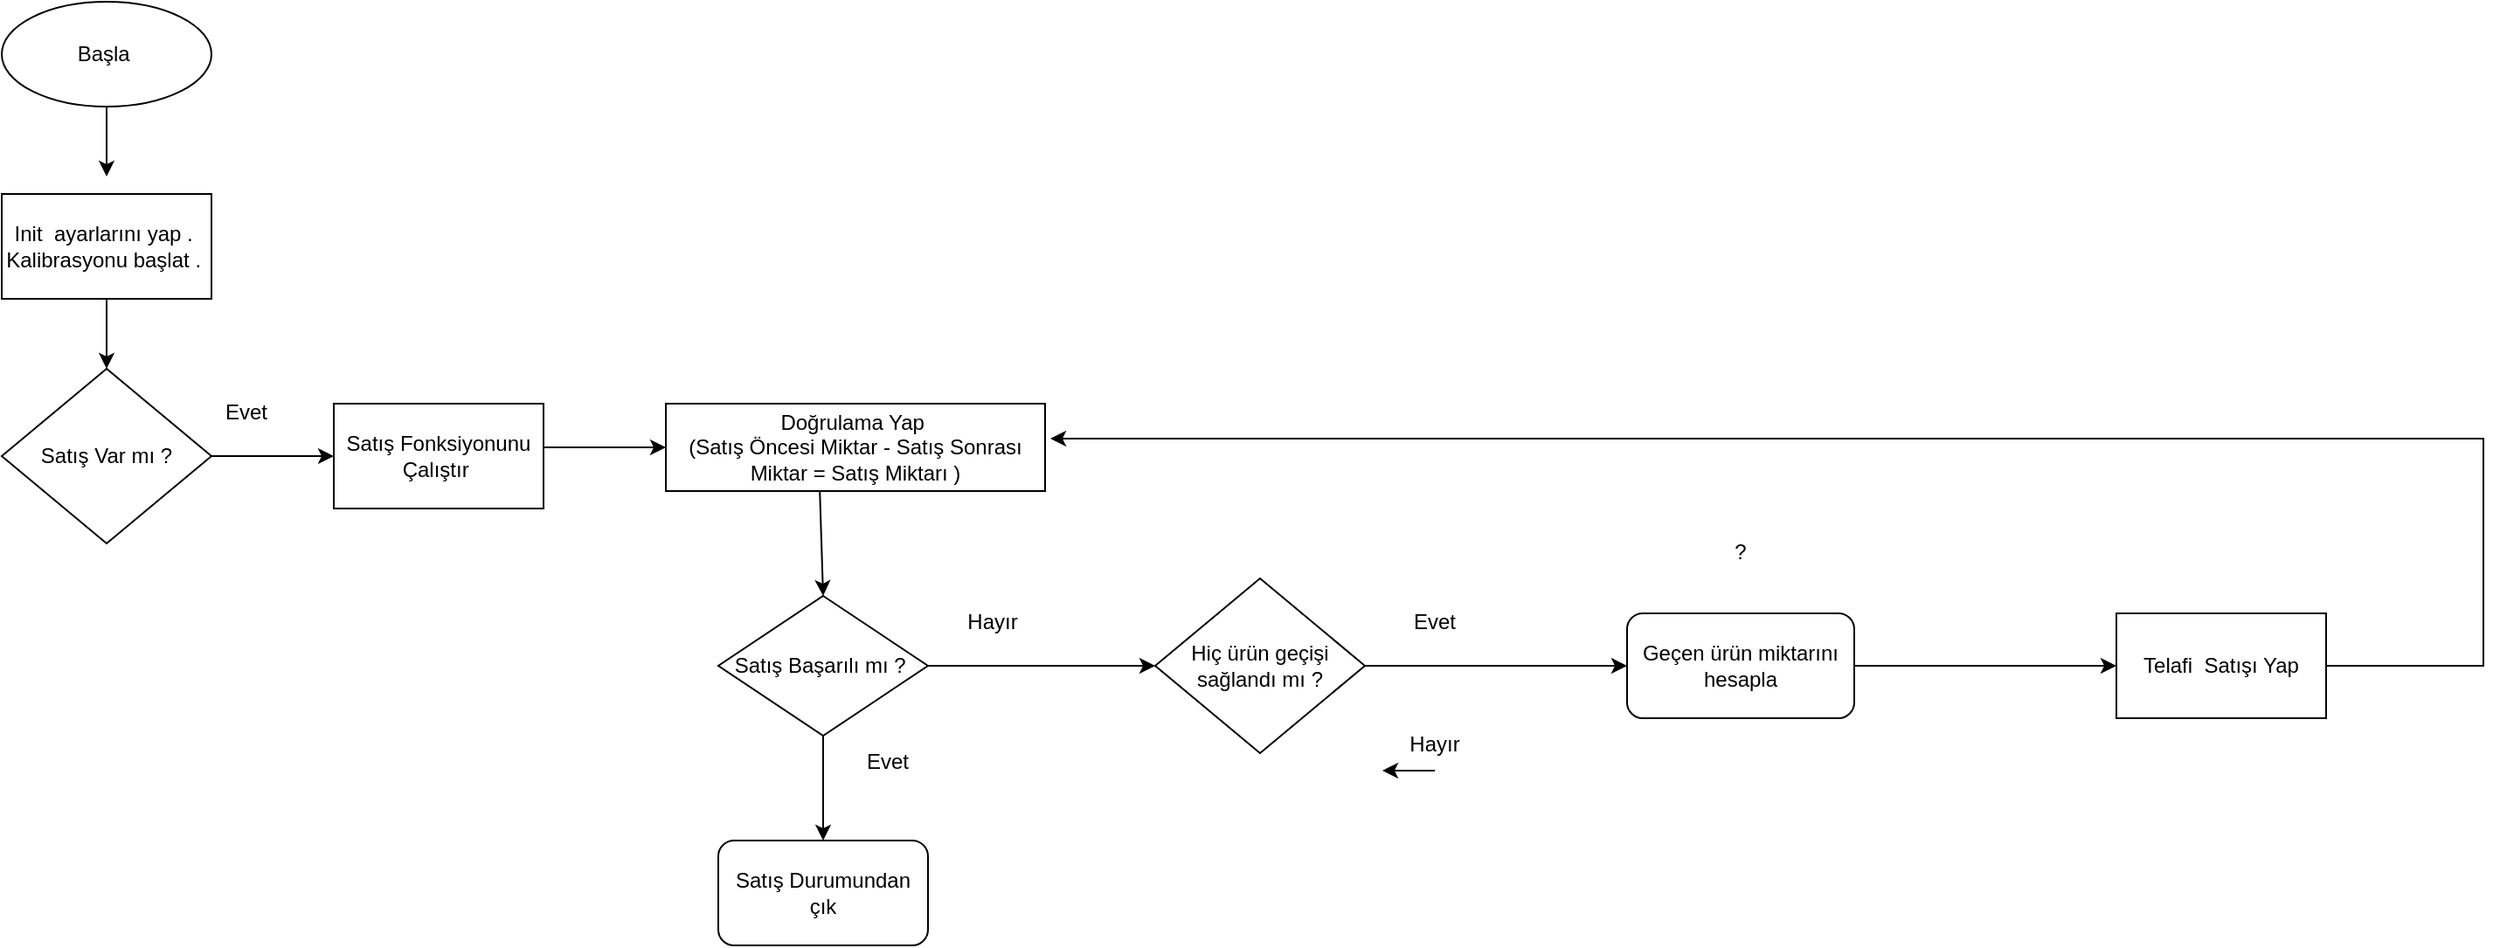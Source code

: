 <mxfile version="20.5.1" type="github">
  <diagram id="C5RBs43oDa-KdzZeNtuy" name="Page-1">
    <mxGraphModel dx="4018" dy="1350" grid="1" gridSize="10" guides="1" tooltips="1" connect="1" arrows="1" fold="1" page="1" pageScale="1" pageWidth="1654" pageHeight="2336" math="0" shadow="0">
      <root>
        <mxCell id="WIyWlLk6GJQsqaUBKTNV-0" />
        <mxCell id="WIyWlLk6GJQsqaUBKTNV-1" parent="WIyWlLk6GJQsqaUBKTNV-0" />
        <mxCell id="6-PGRD4vN4O86Qc10RXO-2" value="Başla&amp;nbsp;" style="ellipse;whiteSpace=wrap;html=1;" vertex="1" parent="WIyWlLk6GJQsqaUBKTNV-1">
          <mxGeometry x="-180" y="150" width="120" height="60" as="geometry" />
        </mxCell>
        <mxCell id="6-PGRD4vN4O86Qc10RXO-3" value="" style="endArrow=classic;html=1;rounded=0;exitX=0.5;exitY=1;exitDx=0;exitDy=0;" edge="1" parent="WIyWlLk6GJQsqaUBKTNV-1" source="6-PGRD4vN4O86Qc10RXO-2">
          <mxGeometry width="50" height="50" relative="1" as="geometry">
            <mxPoint x="-60" y="470" as="sourcePoint" />
            <mxPoint x="-120" y="250" as="targetPoint" />
          </mxGeometry>
        </mxCell>
        <mxCell id="6-PGRD4vN4O86Qc10RXO-4" value="Init&amp;nbsp; ayarlarını yap .&amp;nbsp;&lt;br&gt;Kalibrasyonu başlat .&amp;nbsp;" style="rounded=0;whiteSpace=wrap;html=1;" vertex="1" parent="WIyWlLk6GJQsqaUBKTNV-1">
          <mxGeometry x="-180" y="260" width="120" height="60" as="geometry" />
        </mxCell>
        <mxCell id="6-PGRD4vN4O86Qc10RXO-5" value="Satış Var mı ?" style="rhombus;whiteSpace=wrap;html=1;" vertex="1" parent="WIyWlLk6GJQsqaUBKTNV-1">
          <mxGeometry x="-180" y="360" width="120" height="100" as="geometry" />
        </mxCell>
        <mxCell id="6-PGRD4vN4O86Qc10RXO-6" value="" style="endArrow=classic;html=1;rounded=0;exitX=0.5;exitY=1;exitDx=0;exitDy=0;entryX=0.5;entryY=0;entryDx=0;entryDy=0;" edge="1" parent="WIyWlLk6GJQsqaUBKTNV-1" source="6-PGRD4vN4O86Qc10RXO-4" target="6-PGRD4vN4O86Qc10RXO-5">
          <mxGeometry width="50" height="50" relative="1" as="geometry">
            <mxPoint x="-60" y="460" as="sourcePoint" />
            <mxPoint x="-10" y="410" as="targetPoint" />
          </mxGeometry>
        </mxCell>
        <mxCell id="6-PGRD4vN4O86Qc10RXO-8" value="Doğrulama Yap&amp;nbsp;&lt;br&gt;(Satış Öncesi Miktar - Satış Sonrası Miktar = Satış Miktarı )" style="rounded=0;whiteSpace=wrap;html=1;" vertex="1" parent="WIyWlLk6GJQsqaUBKTNV-1">
          <mxGeometry x="200" y="380" width="217" height="50" as="geometry" />
        </mxCell>
        <mxCell id="6-PGRD4vN4O86Qc10RXO-9" value="Evet&lt;br&gt;" style="text;html=1;strokeColor=none;fillColor=none;align=center;verticalAlign=middle;whiteSpace=wrap;rounded=0;" vertex="1" parent="WIyWlLk6GJQsqaUBKTNV-1">
          <mxGeometry x="-70" y="370" width="60" height="30" as="geometry" />
        </mxCell>
        <mxCell id="6-PGRD4vN4O86Qc10RXO-12" style="edgeStyle=orthogonalEdgeStyle;rounded=0;orthogonalLoop=1;jettySize=auto;html=1;exitX=1;exitY=0.5;exitDx=0;exitDy=0;" edge="1" parent="WIyWlLk6GJQsqaUBKTNV-1" source="6-PGRD4vN4O86Qc10RXO-5" target="6-PGRD4vN4O86Qc10RXO-11">
          <mxGeometry relative="1" as="geometry">
            <mxPoint x="-40" y="450" as="sourcePoint" />
            <Array as="points">
              <mxPoint x="10" y="410" />
            </Array>
          </mxGeometry>
        </mxCell>
        <mxCell id="6-PGRD4vN4O86Qc10RXO-11" value="Satış Fonksiyonunu Çalıştır&amp;nbsp;" style="rounded=0;whiteSpace=wrap;html=1;" vertex="1" parent="WIyWlLk6GJQsqaUBKTNV-1">
          <mxGeometry x="10" y="380" width="120" height="60" as="geometry" />
        </mxCell>
        <mxCell id="6-PGRD4vN4O86Qc10RXO-15" style="edgeStyle=orthogonalEdgeStyle;rounded=0;orthogonalLoop=1;jettySize=auto;html=1;entryX=0;entryY=0.5;entryDx=0;entryDy=0;" edge="1" parent="WIyWlLk6GJQsqaUBKTNV-1" target="6-PGRD4vN4O86Qc10RXO-8">
          <mxGeometry relative="1" as="geometry">
            <mxPoint x="130" y="405" as="sourcePoint" />
            <mxPoint x="160" y="410" as="targetPoint" />
            <Array as="points">
              <mxPoint x="130" y="405" />
            </Array>
          </mxGeometry>
        </mxCell>
        <mxCell id="6-PGRD4vN4O86Qc10RXO-20" value="Satış Başarılı mı ?&amp;nbsp;" style="rhombus;whiteSpace=wrap;html=1;" vertex="1" parent="WIyWlLk6GJQsqaUBKTNV-1">
          <mxGeometry x="230" y="490" width="120" height="80" as="geometry" />
        </mxCell>
        <mxCell id="6-PGRD4vN4O86Qc10RXO-24" value="" style="endArrow=classic;html=1;rounded=0;exitX=0.406;exitY=1;exitDx=0;exitDy=0;exitPerimeter=0;entryX=0.5;entryY=0;entryDx=0;entryDy=0;" edge="1" parent="WIyWlLk6GJQsqaUBKTNV-1" source="6-PGRD4vN4O86Qc10RXO-8" target="6-PGRD4vN4O86Qc10RXO-20">
          <mxGeometry width="50" height="50" relative="1" as="geometry">
            <mxPoint x="260" y="500" as="sourcePoint" />
            <mxPoint x="290" y="480" as="targetPoint" />
          </mxGeometry>
        </mxCell>
        <mxCell id="6-PGRD4vN4O86Qc10RXO-25" value="Satış Durumundan çık" style="rounded=1;whiteSpace=wrap;html=1;" vertex="1" parent="WIyWlLk6GJQsqaUBKTNV-1">
          <mxGeometry x="230" y="630" width="120" height="60" as="geometry" />
        </mxCell>
        <mxCell id="6-PGRD4vN4O86Qc10RXO-26" value="" style="endArrow=classic;html=1;rounded=0;entryX=0.5;entryY=0;entryDx=0;entryDy=0;exitX=0.5;exitY=1;exitDx=0;exitDy=0;" edge="1" parent="WIyWlLk6GJQsqaUBKTNV-1" target="6-PGRD4vN4O86Qc10RXO-25">
          <mxGeometry width="50" height="50" relative="1" as="geometry">
            <mxPoint x="290" y="570.0" as="sourcePoint" />
            <mxPoint x="230" y="530" as="targetPoint" />
          </mxGeometry>
        </mxCell>
        <mxCell id="6-PGRD4vN4O86Qc10RXO-27" value="Evet&lt;br&gt;" style="text;html=1;strokeColor=none;fillColor=none;align=center;verticalAlign=middle;whiteSpace=wrap;rounded=0;" vertex="1" parent="WIyWlLk6GJQsqaUBKTNV-1">
          <mxGeometry x="297" y="570" width="60" height="30" as="geometry" />
        </mxCell>
        <mxCell id="6-PGRD4vN4O86Qc10RXO-28" value="" style="endArrow=classic;html=1;rounded=0;exitX=1;exitY=0.5;exitDx=0;exitDy=0;entryX=0;entryY=0.5;entryDx=0;entryDy=0;" edge="1" parent="WIyWlLk6GJQsqaUBKTNV-1" source="6-PGRD4vN4O86Qc10RXO-20" target="6-PGRD4vN4O86Qc10RXO-31">
          <mxGeometry width="50" height="50" relative="1" as="geometry">
            <mxPoint x="400" y="650" as="sourcePoint" />
            <mxPoint x="410" y="530" as="targetPoint" />
          </mxGeometry>
        </mxCell>
        <mxCell id="6-PGRD4vN4O86Qc10RXO-30" value="Hayır" style="text;html=1;strokeColor=none;fillColor=none;align=center;verticalAlign=middle;whiteSpace=wrap;rounded=0;" vertex="1" parent="WIyWlLk6GJQsqaUBKTNV-1">
          <mxGeometry x="357" y="490" width="60" height="30" as="geometry" />
        </mxCell>
        <mxCell id="6-PGRD4vN4O86Qc10RXO-31" value="Hiç ürün geçişi sağlandı mı ?" style="rhombus;whiteSpace=wrap;html=1;" vertex="1" parent="WIyWlLk6GJQsqaUBKTNV-1">
          <mxGeometry x="480" y="480" width="120" height="100" as="geometry" />
        </mxCell>
        <mxCell id="6-PGRD4vN4O86Qc10RXO-33" value="" style="endArrow=classic;html=1;rounded=0;exitX=1;exitY=0.5;exitDx=0;exitDy=0;entryX=0;entryY=0.5;entryDx=0;entryDy=0;" edge="1" parent="WIyWlLk6GJQsqaUBKTNV-1" source="6-PGRD4vN4O86Qc10RXO-31" target="6-PGRD4vN4O86Qc10RXO-35">
          <mxGeometry width="50" height="50" relative="1" as="geometry">
            <mxPoint x="420" y="670" as="sourcePoint" />
            <mxPoint x="600" y="530" as="targetPoint" />
          </mxGeometry>
        </mxCell>
        <mxCell id="6-PGRD4vN4O86Qc10RXO-34" value="Evet&lt;br&gt;" style="text;html=1;strokeColor=none;fillColor=none;align=center;verticalAlign=middle;whiteSpace=wrap;rounded=0;" vertex="1" parent="WIyWlLk6GJQsqaUBKTNV-1">
          <mxGeometry x="610" y="490" width="60" height="30" as="geometry" />
        </mxCell>
        <mxCell id="6-PGRD4vN4O86Qc10RXO-35" value="Geçen ürün miktarını hesapla" style="rounded=1;whiteSpace=wrap;html=1;" vertex="1" parent="WIyWlLk6GJQsqaUBKTNV-1">
          <mxGeometry x="750" y="500" width="130" height="60" as="geometry" />
        </mxCell>
        <mxCell id="6-PGRD4vN4O86Qc10RXO-37" value="" style="endArrow=classic;html=1;rounded=0;exitX=1;exitY=0.5;exitDx=0;exitDy=0;entryX=0;entryY=0.5;entryDx=0;entryDy=0;" edge="1" parent="WIyWlLk6GJQsqaUBKTNV-1" source="6-PGRD4vN4O86Qc10RXO-35" target="6-PGRD4vN4O86Qc10RXO-41">
          <mxGeometry width="50" height="50" relative="1" as="geometry">
            <mxPoint x="760" y="520" as="sourcePoint" />
            <mxPoint x="810" y="530" as="targetPoint" />
          </mxGeometry>
        </mxCell>
        <mxCell id="6-PGRD4vN4O86Qc10RXO-41" value="Telafi&amp;nbsp; Satışı Yap" style="rounded=0;whiteSpace=wrap;html=1;" vertex="1" parent="WIyWlLk6GJQsqaUBKTNV-1">
          <mxGeometry x="1030" y="500" width="120" height="60" as="geometry" />
        </mxCell>
        <mxCell id="6-PGRD4vN4O86Qc10RXO-50" value="?" style="text;html=1;strokeColor=none;fillColor=none;align=center;verticalAlign=middle;whiteSpace=wrap;rounded=0;" vertex="1" parent="WIyWlLk6GJQsqaUBKTNV-1">
          <mxGeometry x="770" y="440" width="90" height="50" as="geometry" />
        </mxCell>
        <mxCell id="6-PGRD4vN4O86Qc10RXO-51" value="" style="endArrow=classic;html=1;rounded=0;exitX=1;exitY=0.5;exitDx=0;exitDy=0;" edge="1" parent="WIyWlLk6GJQsqaUBKTNV-1" source="6-PGRD4vN4O86Qc10RXO-41">
          <mxGeometry width="50" height="50" relative="1" as="geometry">
            <mxPoint x="650" y="690" as="sourcePoint" />
            <mxPoint x="420" y="400" as="targetPoint" />
            <Array as="points">
              <mxPoint x="1240" y="530" />
              <mxPoint x="1240" y="400" />
            </Array>
          </mxGeometry>
        </mxCell>
        <mxCell id="6-PGRD4vN4O86Qc10RXO-53" value="Hayır" style="text;html=1;strokeColor=none;fillColor=none;align=center;verticalAlign=middle;whiteSpace=wrap;rounded=0;" vertex="1" parent="WIyWlLk6GJQsqaUBKTNV-1">
          <mxGeometry x="610" y="560" width="60" height="30" as="geometry" />
        </mxCell>
        <mxCell id="6-PGRD4vN4O86Qc10RXO-55" style="edgeStyle=orthogonalEdgeStyle;rounded=0;orthogonalLoop=1;jettySize=auto;html=1;exitX=0.5;exitY=1;exitDx=0;exitDy=0;entryX=0;entryY=1;entryDx=0;entryDy=0;" edge="1" parent="WIyWlLk6GJQsqaUBKTNV-1" source="6-PGRD4vN4O86Qc10RXO-53" target="6-PGRD4vN4O86Qc10RXO-53">
          <mxGeometry relative="1" as="geometry">
            <Array as="points">
              <mxPoint x="620" y="590" />
              <mxPoint x="620" y="590" />
            </Array>
          </mxGeometry>
        </mxCell>
      </root>
    </mxGraphModel>
  </diagram>
</mxfile>
